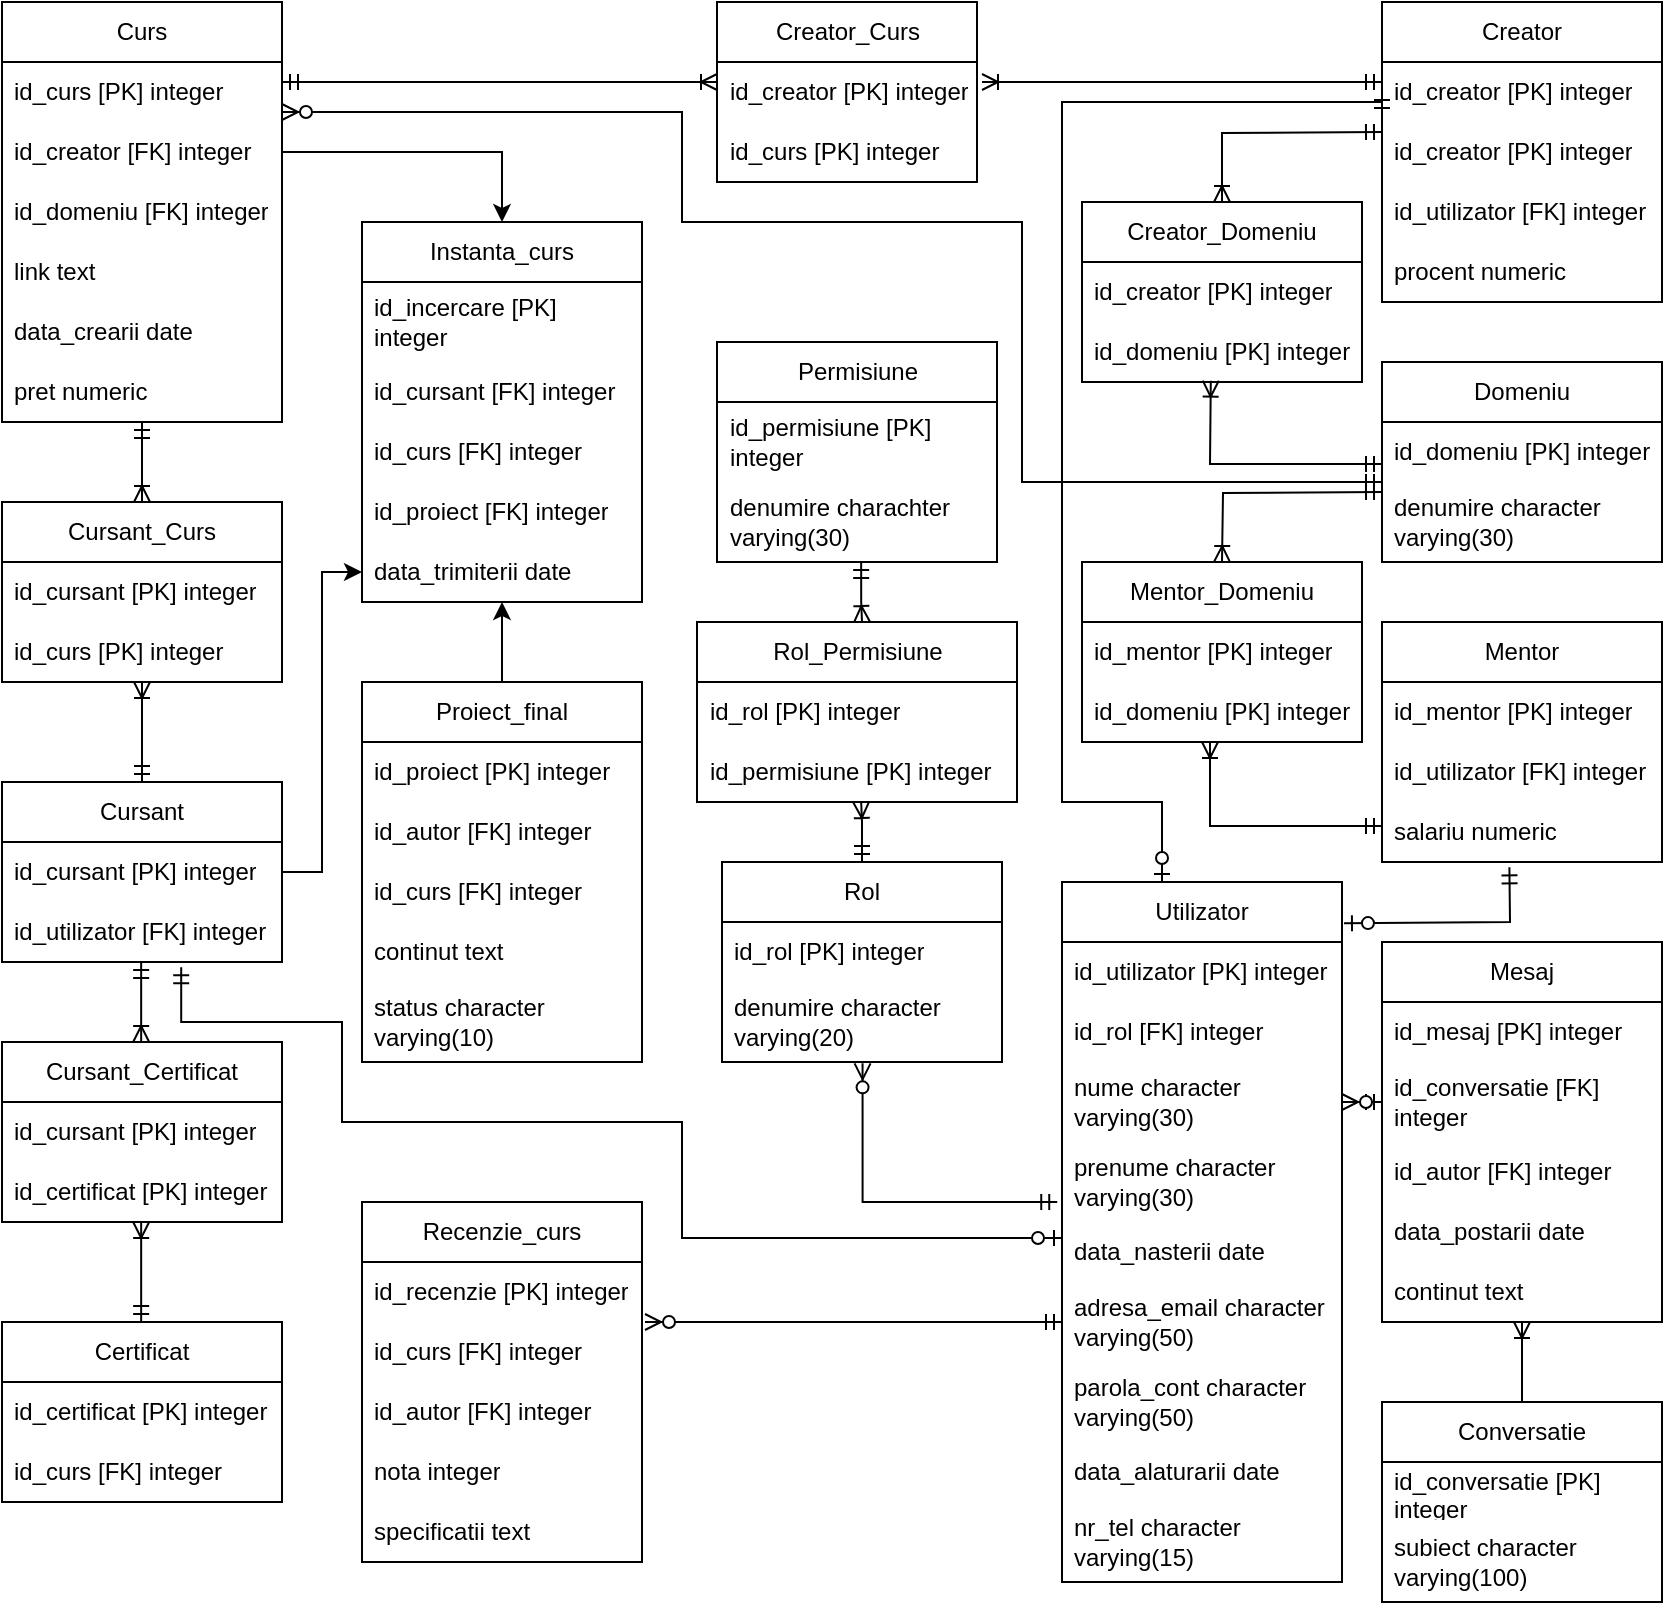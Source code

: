 <mxfile version="22.1.18" type="device">
  <diagram id="R2lEEEUBdFMjLlhIrx00" name="Page-1">
    <mxGraphModel dx="556" dy="127" grid="1" gridSize="10" guides="1" tooltips="1" connect="1" arrows="1" fold="1" page="1" pageScale="1" pageWidth="850" pageHeight="1100" math="0" shadow="0" extFonts="Permanent Marker^https://fonts.googleapis.com/css?family=Permanent+Marker">
      <root>
        <mxCell id="0" />
        <mxCell id="1" parent="0" />
        <mxCell id="0nZshquYQaGwZ9W7UweD-18" value="Curs" style="swimlane;fontStyle=0;childLayout=stackLayout;horizontal=1;startSize=30;horizontalStack=0;resizeParent=1;resizeParentMax=0;resizeLast=0;collapsible=1;marginBottom=0;whiteSpace=wrap;html=1;" vertex="1" parent="1">
          <mxGeometry x="10" y="150" width="140" height="210" as="geometry" />
        </mxCell>
        <mxCell id="0nZshquYQaGwZ9W7UweD-19" value="id_curs [PK] integer" style="text;strokeColor=none;fillColor=none;align=left;verticalAlign=middle;spacingLeft=4;spacingRight=4;overflow=hidden;points=[[0,0.5],[1,0.5]];portConstraint=eastwest;rotatable=0;whiteSpace=wrap;html=1;" vertex="1" parent="0nZshquYQaGwZ9W7UweD-18">
          <mxGeometry y="30" width="140" height="30" as="geometry" />
        </mxCell>
        <mxCell id="0nZshquYQaGwZ9W7UweD-20" value="id_creator [FK] integer" style="text;strokeColor=none;fillColor=none;align=left;verticalAlign=middle;spacingLeft=4;spacingRight=4;overflow=hidden;points=[[0,0.5],[1,0.5]];portConstraint=eastwest;rotatable=0;whiteSpace=wrap;html=1;" vertex="1" parent="0nZshquYQaGwZ9W7UweD-18">
          <mxGeometry y="60" width="140" height="30" as="geometry" />
        </mxCell>
        <mxCell id="0nZshquYQaGwZ9W7UweD-21" value="id_domeniu [FK] integer" style="text;strokeColor=none;fillColor=none;align=left;verticalAlign=middle;spacingLeft=4;spacingRight=4;overflow=hidden;points=[[0,0.5],[1,0.5]];portConstraint=eastwest;rotatable=0;whiteSpace=wrap;html=1;" vertex="1" parent="0nZshquYQaGwZ9W7UweD-18">
          <mxGeometry y="90" width="140" height="30" as="geometry" />
        </mxCell>
        <mxCell id="0nZshquYQaGwZ9W7UweD-25" value="link text" style="text;strokeColor=none;fillColor=none;align=left;verticalAlign=middle;spacingLeft=4;spacingRight=4;overflow=hidden;points=[[0,0.5],[1,0.5]];portConstraint=eastwest;rotatable=0;whiteSpace=wrap;html=1;" vertex="1" parent="0nZshquYQaGwZ9W7UweD-18">
          <mxGeometry y="120" width="140" height="30" as="geometry" />
        </mxCell>
        <mxCell id="0nZshquYQaGwZ9W7UweD-26" value="data_crearii date" style="text;strokeColor=none;fillColor=none;align=left;verticalAlign=middle;spacingLeft=4;spacingRight=4;overflow=hidden;points=[[0,0.5],[1,0.5]];portConstraint=eastwest;rotatable=0;whiteSpace=wrap;html=1;" vertex="1" parent="0nZshquYQaGwZ9W7UweD-18">
          <mxGeometry y="150" width="140" height="30" as="geometry" />
        </mxCell>
        <mxCell id="0nZshquYQaGwZ9W7UweD-27" value="pret numeric" style="text;strokeColor=none;fillColor=none;align=left;verticalAlign=middle;spacingLeft=4;spacingRight=4;overflow=hidden;points=[[0,0.5],[1,0.5]];portConstraint=eastwest;rotatable=0;whiteSpace=wrap;html=1;" vertex="1" parent="0nZshquYQaGwZ9W7UweD-18">
          <mxGeometry y="180" width="140" height="30" as="geometry" />
        </mxCell>
        <mxCell id="0nZshquYQaGwZ9W7UweD-28" value="Certificat" style="swimlane;fontStyle=0;childLayout=stackLayout;horizontal=1;startSize=30;horizontalStack=0;resizeParent=1;resizeParentMax=0;resizeLast=0;collapsible=1;marginBottom=0;whiteSpace=wrap;html=1;" vertex="1" parent="1">
          <mxGeometry x="10" y="810" width="140" height="90" as="geometry" />
        </mxCell>
        <mxCell id="0nZshquYQaGwZ9W7UweD-29" value="id_certificat [PK] integer" style="text;strokeColor=none;fillColor=none;align=left;verticalAlign=middle;spacingLeft=4;spacingRight=4;overflow=hidden;points=[[0,0.5],[1,0.5]];portConstraint=eastwest;rotatable=0;whiteSpace=wrap;html=1;" vertex="1" parent="0nZshquYQaGwZ9W7UweD-28">
          <mxGeometry y="30" width="140" height="30" as="geometry" />
        </mxCell>
        <mxCell id="0nZshquYQaGwZ9W7UweD-30" value="id_curs [FK] integer" style="text;strokeColor=none;fillColor=none;align=left;verticalAlign=middle;spacingLeft=4;spacingRight=4;overflow=hidden;points=[[0,0.5],[1,0.5]];portConstraint=eastwest;rotatable=0;whiteSpace=wrap;html=1;" vertex="1" parent="0nZshquYQaGwZ9W7UweD-28">
          <mxGeometry y="60" width="140" height="30" as="geometry" />
        </mxCell>
        <mxCell id="0nZshquYQaGwZ9W7UweD-32" value="Conversatie" style="swimlane;fontStyle=0;childLayout=stackLayout;horizontal=1;startSize=30;horizontalStack=0;resizeParent=1;resizeParentMax=0;resizeLast=0;collapsible=1;marginBottom=0;whiteSpace=wrap;html=1;" vertex="1" parent="1">
          <mxGeometry x="700" y="850" width="140" height="100" as="geometry" />
        </mxCell>
        <mxCell id="0nZshquYQaGwZ9W7UweD-217" value="" style="fontSize=12;html=1;endArrow=ERoneToMany;rounded=0;" edge="1" parent="0nZshquYQaGwZ9W7UweD-32">
          <mxGeometry width="100" height="100" relative="1" as="geometry">
            <mxPoint x="70" as="sourcePoint" />
            <mxPoint x="70" y="-40" as="targetPoint" />
          </mxGeometry>
        </mxCell>
        <mxCell id="0nZshquYQaGwZ9W7UweD-33" value="id_conversatie [PK] integer" style="text;strokeColor=none;fillColor=none;align=left;verticalAlign=middle;spacingLeft=4;spacingRight=4;overflow=hidden;points=[[0,0.5],[1,0.5]];portConstraint=eastwest;rotatable=0;whiteSpace=wrap;html=1;" vertex="1" parent="0nZshquYQaGwZ9W7UweD-32">
          <mxGeometry y="30" width="140" height="30" as="geometry" />
        </mxCell>
        <mxCell id="0nZshquYQaGwZ9W7UweD-34" value="subiect character varying(100)" style="text;strokeColor=none;fillColor=none;align=left;verticalAlign=middle;spacingLeft=4;spacingRight=4;overflow=hidden;points=[[0,0.5],[1,0.5]];portConstraint=eastwest;rotatable=0;whiteSpace=wrap;html=1;" vertex="1" parent="0nZshquYQaGwZ9W7UweD-32">
          <mxGeometry y="60" width="140" height="40" as="geometry" />
        </mxCell>
        <mxCell id="0nZshquYQaGwZ9W7UweD-36" value="Creator" style="swimlane;fontStyle=0;childLayout=stackLayout;horizontal=1;startSize=30;horizontalStack=0;resizeParent=1;resizeParentMax=0;resizeLast=0;collapsible=1;marginBottom=0;whiteSpace=wrap;html=1;" vertex="1" parent="1">
          <mxGeometry x="700" y="150" width="140" height="150" as="geometry" />
        </mxCell>
        <mxCell id="0nZshquYQaGwZ9W7UweD-108" value="id_creator [PK] integer" style="text;strokeColor=none;fillColor=none;align=left;verticalAlign=middle;spacingLeft=4;spacingRight=4;overflow=hidden;points=[[0,0.5],[1,0.5]];portConstraint=eastwest;rotatable=0;whiteSpace=wrap;html=1;" vertex="1" parent="0nZshquYQaGwZ9W7UweD-36">
          <mxGeometry y="30" width="140" height="30" as="geometry" />
        </mxCell>
        <mxCell id="0nZshquYQaGwZ9W7UweD-37" value="id_creator [PK] integer" style="text;strokeColor=none;fillColor=none;align=left;verticalAlign=middle;spacingLeft=4;spacingRight=4;overflow=hidden;points=[[0,0.5],[1,0.5]];portConstraint=eastwest;rotatable=0;whiteSpace=wrap;html=1;" vertex="1" parent="0nZshquYQaGwZ9W7UweD-36">
          <mxGeometry y="60" width="140" height="30" as="geometry" />
        </mxCell>
        <mxCell id="0nZshquYQaGwZ9W7UweD-38" value="id_utilizator [FK] integer" style="text;strokeColor=none;fillColor=none;align=left;verticalAlign=middle;spacingLeft=4;spacingRight=4;overflow=hidden;points=[[0,0.5],[1,0.5]];portConstraint=eastwest;rotatable=0;whiteSpace=wrap;html=1;" vertex="1" parent="0nZshquYQaGwZ9W7UweD-36">
          <mxGeometry y="90" width="140" height="30" as="geometry" />
        </mxCell>
        <mxCell id="0nZshquYQaGwZ9W7UweD-39" value="procent numeric" style="text;strokeColor=none;fillColor=none;align=left;verticalAlign=middle;spacingLeft=4;spacingRight=4;overflow=hidden;points=[[0,0.5],[1,0.5]];portConstraint=eastwest;rotatable=0;whiteSpace=wrap;html=1;" vertex="1" parent="0nZshquYQaGwZ9W7UweD-36">
          <mxGeometry y="120" width="140" height="30" as="geometry" />
        </mxCell>
        <mxCell id="0nZshquYQaGwZ9W7UweD-40" value="Cursant" style="swimlane;fontStyle=0;childLayout=stackLayout;horizontal=1;startSize=30;horizontalStack=0;resizeParent=1;resizeParentMax=0;resizeLast=0;collapsible=1;marginBottom=0;whiteSpace=wrap;html=1;" vertex="1" parent="1">
          <mxGeometry x="10" y="540" width="140" height="90" as="geometry" />
        </mxCell>
        <mxCell id="0nZshquYQaGwZ9W7UweD-41" value="id_cursant [PK] integer" style="text;strokeColor=none;fillColor=none;align=left;verticalAlign=middle;spacingLeft=4;spacingRight=4;overflow=hidden;points=[[0,0.5],[1,0.5]];portConstraint=eastwest;rotatable=0;whiteSpace=wrap;html=1;" vertex="1" parent="0nZshquYQaGwZ9W7UweD-40">
          <mxGeometry y="30" width="140" height="30" as="geometry" />
        </mxCell>
        <mxCell id="0nZshquYQaGwZ9W7UweD-42" value="id_utilizator [FK] integer" style="text;strokeColor=none;fillColor=none;align=left;verticalAlign=middle;spacingLeft=4;spacingRight=4;overflow=hidden;points=[[0,0.5],[1,0.5]];portConstraint=eastwest;rotatable=0;whiteSpace=wrap;html=1;" vertex="1" parent="0nZshquYQaGwZ9W7UweD-40">
          <mxGeometry y="60" width="140" height="30" as="geometry" />
        </mxCell>
        <mxCell id="0nZshquYQaGwZ9W7UweD-44" value="Domeniu" style="swimlane;fontStyle=0;childLayout=stackLayout;horizontal=1;startSize=30;horizontalStack=0;resizeParent=1;resizeParentMax=0;resizeLast=0;collapsible=1;marginBottom=0;whiteSpace=wrap;html=1;" vertex="1" parent="1">
          <mxGeometry x="700" y="330" width="140" height="100" as="geometry" />
        </mxCell>
        <mxCell id="0nZshquYQaGwZ9W7UweD-45" value="id_domeniu [PK] integer" style="text;strokeColor=none;fillColor=none;align=left;verticalAlign=middle;spacingLeft=4;spacingRight=4;overflow=hidden;points=[[0,0.5],[1,0.5]];portConstraint=eastwest;rotatable=0;whiteSpace=wrap;html=1;" vertex="1" parent="0nZshquYQaGwZ9W7UweD-44">
          <mxGeometry y="30" width="140" height="30" as="geometry" />
        </mxCell>
        <mxCell id="0nZshquYQaGwZ9W7UweD-46" value="denumire character varying(30)" style="text;strokeColor=none;fillColor=none;align=left;verticalAlign=middle;spacingLeft=4;spacingRight=4;overflow=hidden;points=[[0,0.5],[1,0.5]];portConstraint=eastwest;rotatable=0;whiteSpace=wrap;html=1;" vertex="1" parent="0nZshquYQaGwZ9W7UweD-44">
          <mxGeometry y="60" width="140" height="40" as="geometry" />
        </mxCell>
        <mxCell id="0nZshquYQaGwZ9W7UweD-48" value="Instanta_curs" style="swimlane;fontStyle=0;childLayout=stackLayout;horizontal=1;startSize=30;horizontalStack=0;resizeParent=1;resizeParentMax=0;resizeLast=0;collapsible=1;marginBottom=0;whiteSpace=wrap;html=1;" vertex="1" parent="1">
          <mxGeometry x="190" y="260" width="140" height="190" as="geometry" />
        </mxCell>
        <mxCell id="0nZshquYQaGwZ9W7UweD-49" value="id_incercare [PK] integer" style="text;strokeColor=none;fillColor=none;align=left;verticalAlign=middle;spacingLeft=4;spacingRight=4;overflow=hidden;points=[[0,0.5],[1,0.5]];portConstraint=eastwest;rotatable=0;whiteSpace=wrap;html=1;" vertex="1" parent="0nZshquYQaGwZ9W7UweD-48">
          <mxGeometry y="30" width="140" height="40" as="geometry" />
        </mxCell>
        <mxCell id="0nZshquYQaGwZ9W7UweD-50" value="id_cursant [FK] integer" style="text;strokeColor=none;fillColor=none;align=left;verticalAlign=middle;spacingLeft=4;spacingRight=4;overflow=hidden;points=[[0,0.5],[1,0.5]];portConstraint=eastwest;rotatable=0;whiteSpace=wrap;html=1;" vertex="1" parent="0nZshquYQaGwZ9W7UweD-48">
          <mxGeometry y="70" width="140" height="30" as="geometry" />
        </mxCell>
        <mxCell id="0nZshquYQaGwZ9W7UweD-51" value="id_curs [FK] integer" style="text;strokeColor=none;fillColor=none;align=left;verticalAlign=middle;spacingLeft=4;spacingRight=4;overflow=hidden;points=[[0,0.5],[1,0.5]];portConstraint=eastwest;rotatable=0;whiteSpace=wrap;html=1;" vertex="1" parent="0nZshquYQaGwZ9W7UweD-48">
          <mxGeometry y="100" width="140" height="30" as="geometry" />
        </mxCell>
        <mxCell id="0nZshquYQaGwZ9W7UweD-52" value="id_proiect [FK] integer" style="text;strokeColor=none;fillColor=none;align=left;verticalAlign=middle;spacingLeft=4;spacingRight=4;overflow=hidden;points=[[0,0.5],[1,0.5]];portConstraint=eastwest;rotatable=0;whiteSpace=wrap;html=1;" vertex="1" parent="0nZshquYQaGwZ9W7UweD-48">
          <mxGeometry y="130" width="140" height="30" as="geometry" />
        </mxCell>
        <mxCell id="0nZshquYQaGwZ9W7UweD-54" value="data_trimiterii date" style="text;strokeColor=none;fillColor=none;align=left;verticalAlign=middle;spacingLeft=4;spacingRight=4;overflow=hidden;points=[[0,0.5],[1,0.5]];portConstraint=eastwest;rotatable=0;whiteSpace=wrap;html=1;" vertex="1" parent="0nZshquYQaGwZ9W7UweD-48">
          <mxGeometry y="160" width="140" height="30" as="geometry" />
        </mxCell>
        <mxCell id="0nZshquYQaGwZ9W7UweD-55" value="Mentor" style="swimlane;fontStyle=0;childLayout=stackLayout;horizontal=1;startSize=30;horizontalStack=0;resizeParent=1;resizeParentMax=0;resizeLast=0;collapsible=1;marginBottom=0;whiteSpace=wrap;html=1;" vertex="1" parent="1">
          <mxGeometry x="700" y="460" width="140" height="120" as="geometry" />
        </mxCell>
        <mxCell id="0nZshquYQaGwZ9W7UweD-56" value="id_mentor [PK] integer" style="text;strokeColor=none;fillColor=none;align=left;verticalAlign=middle;spacingLeft=4;spacingRight=4;overflow=hidden;points=[[0,0.5],[1,0.5]];portConstraint=eastwest;rotatable=0;whiteSpace=wrap;html=1;" vertex="1" parent="0nZshquYQaGwZ9W7UweD-55">
          <mxGeometry y="30" width="140" height="30" as="geometry" />
        </mxCell>
        <mxCell id="0nZshquYQaGwZ9W7UweD-57" value="id_utilizator [FK] integer" style="text;strokeColor=none;fillColor=none;align=left;verticalAlign=middle;spacingLeft=4;spacingRight=4;overflow=hidden;points=[[0,0.5],[1,0.5]];portConstraint=eastwest;rotatable=0;whiteSpace=wrap;html=1;" vertex="1" parent="0nZshquYQaGwZ9W7UweD-55">
          <mxGeometry y="60" width="140" height="30" as="geometry" />
        </mxCell>
        <mxCell id="0nZshquYQaGwZ9W7UweD-58" value="salariu numeric" style="text;strokeColor=none;fillColor=none;align=left;verticalAlign=middle;spacingLeft=4;spacingRight=4;overflow=hidden;points=[[0,0.5],[1,0.5]];portConstraint=eastwest;rotatable=0;whiteSpace=wrap;html=1;" vertex="1" parent="0nZshquYQaGwZ9W7UweD-55">
          <mxGeometry y="90" width="140" height="30" as="geometry" />
        </mxCell>
        <mxCell id="0nZshquYQaGwZ9W7UweD-59" value="Mesaj" style="swimlane;fontStyle=0;childLayout=stackLayout;horizontal=1;startSize=30;horizontalStack=0;resizeParent=1;resizeParentMax=0;resizeLast=0;collapsible=1;marginBottom=0;whiteSpace=wrap;html=1;" vertex="1" parent="1">
          <mxGeometry x="700" y="620" width="140" height="190" as="geometry" />
        </mxCell>
        <mxCell id="0nZshquYQaGwZ9W7UweD-60" value="id_mesaj [PK] integer" style="text;strokeColor=none;fillColor=none;align=left;verticalAlign=middle;spacingLeft=4;spacingRight=4;overflow=hidden;points=[[0,0.5],[1,0.5]];portConstraint=eastwest;rotatable=0;whiteSpace=wrap;html=1;" vertex="1" parent="0nZshquYQaGwZ9W7UweD-59">
          <mxGeometry y="30" width="140" height="30" as="geometry" />
        </mxCell>
        <mxCell id="0nZshquYQaGwZ9W7UweD-61" value="id_conversatie [FK] integer" style="text;strokeColor=none;fillColor=none;align=left;verticalAlign=middle;spacingLeft=4;spacingRight=4;overflow=hidden;points=[[0,0.5],[1,0.5]];portConstraint=eastwest;rotatable=0;whiteSpace=wrap;html=1;" vertex="1" parent="0nZshquYQaGwZ9W7UweD-59">
          <mxGeometry y="60" width="140" height="40" as="geometry" />
        </mxCell>
        <mxCell id="0nZshquYQaGwZ9W7UweD-62" value="id_autor [FK] integer" style="text;strokeColor=none;fillColor=none;align=left;verticalAlign=middle;spacingLeft=4;spacingRight=4;overflow=hidden;points=[[0,0.5],[1,0.5]];portConstraint=eastwest;rotatable=0;whiteSpace=wrap;html=1;" vertex="1" parent="0nZshquYQaGwZ9W7UweD-59">
          <mxGeometry y="100" width="140" height="30" as="geometry" />
        </mxCell>
        <mxCell id="0nZshquYQaGwZ9W7UweD-64" value="data_postarii date" style="text;strokeColor=none;fillColor=none;align=left;verticalAlign=middle;spacingLeft=4;spacingRight=4;overflow=hidden;points=[[0,0.5],[1,0.5]];portConstraint=eastwest;rotatable=0;whiteSpace=wrap;html=1;" vertex="1" parent="0nZshquYQaGwZ9W7UweD-59">
          <mxGeometry y="130" width="140" height="30" as="geometry" />
        </mxCell>
        <mxCell id="0nZshquYQaGwZ9W7UweD-63" value="continut text" style="text;strokeColor=none;fillColor=none;align=left;verticalAlign=middle;spacingLeft=4;spacingRight=4;overflow=hidden;points=[[0,0.5],[1,0.5]];portConstraint=eastwest;rotatable=0;whiteSpace=wrap;html=1;" vertex="1" parent="0nZshquYQaGwZ9W7UweD-59">
          <mxGeometry y="160" width="140" height="30" as="geometry" />
        </mxCell>
        <mxCell id="0nZshquYQaGwZ9W7UweD-65" value="Permisiune" style="swimlane;fontStyle=0;childLayout=stackLayout;horizontal=1;startSize=30;horizontalStack=0;resizeParent=1;resizeParentMax=0;resizeLast=0;collapsible=1;marginBottom=0;whiteSpace=wrap;html=1;" vertex="1" parent="1">
          <mxGeometry x="367.5" y="320" width="140" height="110" as="geometry" />
        </mxCell>
        <mxCell id="0nZshquYQaGwZ9W7UweD-66" value="id_permisiune [PK] integer" style="text;strokeColor=none;fillColor=none;align=left;verticalAlign=middle;spacingLeft=4;spacingRight=4;overflow=hidden;points=[[0,0.5],[1,0.5]];portConstraint=eastwest;rotatable=0;whiteSpace=wrap;html=1;" vertex="1" parent="0nZshquYQaGwZ9W7UweD-65">
          <mxGeometry y="30" width="140" height="40" as="geometry" />
        </mxCell>
        <mxCell id="0nZshquYQaGwZ9W7UweD-67" value="denumire charachter varying(30)" style="text;strokeColor=none;fillColor=none;align=left;verticalAlign=middle;spacingLeft=4;spacingRight=4;overflow=hidden;points=[[0,0.5],[1,0.5]];portConstraint=eastwest;rotatable=0;whiteSpace=wrap;html=1;" vertex="1" parent="0nZshquYQaGwZ9W7UweD-65">
          <mxGeometry y="70" width="140" height="40" as="geometry" />
        </mxCell>
        <mxCell id="0nZshquYQaGwZ9W7UweD-69" value="Proiect_final" style="swimlane;fontStyle=0;childLayout=stackLayout;horizontal=1;startSize=30;horizontalStack=0;resizeParent=1;resizeParentMax=0;resizeLast=0;collapsible=1;marginBottom=0;whiteSpace=wrap;html=1;" vertex="1" parent="1">
          <mxGeometry x="190" y="490" width="140" height="190" as="geometry" />
        </mxCell>
        <mxCell id="0nZshquYQaGwZ9W7UweD-70" value="id_proiect [PK] integer" style="text;strokeColor=none;fillColor=none;align=left;verticalAlign=middle;spacingLeft=4;spacingRight=4;overflow=hidden;points=[[0,0.5],[1,0.5]];portConstraint=eastwest;rotatable=0;whiteSpace=wrap;html=1;" vertex="1" parent="0nZshquYQaGwZ9W7UweD-69">
          <mxGeometry y="30" width="140" height="30" as="geometry" />
        </mxCell>
        <mxCell id="0nZshquYQaGwZ9W7UweD-73" value="id_autor [FK] integer" style="text;strokeColor=none;fillColor=none;align=left;verticalAlign=middle;spacingLeft=4;spacingRight=4;overflow=hidden;points=[[0,0.5],[1,0.5]];portConstraint=eastwest;rotatable=0;whiteSpace=wrap;html=1;" vertex="1" parent="0nZshquYQaGwZ9W7UweD-69">
          <mxGeometry y="60" width="140" height="30" as="geometry" />
        </mxCell>
        <mxCell id="0nZshquYQaGwZ9W7UweD-74" value="id_curs [FK] integer" style="text;strokeColor=none;fillColor=none;align=left;verticalAlign=middle;spacingLeft=4;spacingRight=4;overflow=hidden;points=[[0,0.5],[1,0.5]];portConstraint=eastwest;rotatable=0;whiteSpace=wrap;html=1;" vertex="1" parent="0nZshquYQaGwZ9W7UweD-69">
          <mxGeometry y="90" width="140" height="30" as="geometry" />
        </mxCell>
        <mxCell id="0nZshquYQaGwZ9W7UweD-71" value="continut text" style="text;strokeColor=none;fillColor=none;align=left;verticalAlign=middle;spacingLeft=4;spacingRight=4;overflow=hidden;points=[[0,0.5],[1,0.5]];portConstraint=eastwest;rotatable=0;whiteSpace=wrap;html=1;" vertex="1" parent="0nZshquYQaGwZ9W7UweD-69">
          <mxGeometry y="120" width="140" height="30" as="geometry" />
        </mxCell>
        <mxCell id="0nZshquYQaGwZ9W7UweD-72" value="status character varying(10)" style="text;strokeColor=none;fillColor=none;align=left;verticalAlign=middle;spacingLeft=4;spacingRight=4;overflow=hidden;points=[[0,0.5],[1,0.5]];portConstraint=eastwest;rotatable=0;whiteSpace=wrap;html=1;" vertex="1" parent="0nZshquYQaGwZ9W7UweD-69">
          <mxGeometry y="150" width="140" height="40" as="geometry" />
        </mxCell>
        <mxCell id="0nZshquYQaGwZ9W7UweD-75" value="Recenzie_curs" style="swimlane;fontStyle=0;childLayout=stackLayout;horizontal=1;startSize=30;horizontalStack=0;resizeParent=1;resizeParentMax=0;resizeLast=0;collapsible=1;marginBottom=0;whiteSpace=wrap;html=1;" vertex="1" parent="1">
          <mxGeometry x="190" y="750" width="140" height="180" as="geometry" />
        </mxCell>
        <mxCell id="0nZshquYQaGwZ9W7UweD-76" value="id_recenzie [PK] integer" style="text;strokeColor=none;fillColor=none;align=left;verticalAlign=middle;spacingLeft=4;spacingRight=4;overflow=hidden;points=[[0,0.5],[1,0.5]];portConstraint=eastwest;rotatable=0;whiteSpace=wrap;html=1;" vertex="1" parent="0nZshquYQaGwZ9W7UweD-75">
          <mxGeometry y="30" width="140" height="30" as="geometry" />
        </mxCell>
        <mxCell id="0nZshquYQaGwZ9W7UweD-77" value="id_curs [FK] integer" style="text;strokeColor=none;fillColor=none;align=left;verticalAlign=middle;spacingLeft=4;spacingRight=4;overflow=hidden;points=[[0,0.5],[1,0.5]];portConstraint=eastwest;rotatable=0;whiteSpace=wrap;html=1;" vertex="1" parent="0nZshquYQaGwZ9W7UweD-75">
          <mxGeometry y="60" width="140" height="30" as="geometry" />
        </mxCell>
        <mxCell id="0nZshquYQaGwZ9W7UweD-78" value="id_autor [FK] integer" style="text;strokeColor=none;fillColor=none;align=left;verticalAlign=middle;spacingLeft=4;spacingRight=4;overflow=hidden;points=[[0,0.5],[1,0.5]];portConstraint=eastwest;rotatable=0;whiteSpace=wrap;html=1;" vertex="1" parent="0nZshquYQaGwZ9W7UweD-75">
          <mxGeometry y="90" width="140" height="30" as="geometry" />
        </mxCell>
        <mxCell id="0nZshquYQaGwZ9W7UweD-79" value="nota integer" style="text;strokeColor=none;fillColor=none;align=left;verticalAlign=middle;spacingLeft=4;spacingRight=4;overflow=hidden;points=[[0,0.5],[1,0.5]];portConstraint=eastwest;rotatable=0;whiteSpace=wrap;html=1;" vertex="1" parent="0nZshquYQaGwZ9W7UweD-75">
          <mxGeometry y="120" width="140" height="30" as="geometry" />
        </mxCell>
        <mxCell id="0nZshquYQaGwZ9W7UweD-80" value="specificatii text" style="text;strokeColor=none;fillColor=none;align=left;verticalAlign=middle;spacingLeft=4;spacingRight=4;overflow=hidden;points=[[0,0.5],[1,0.5]];portConstraint=eastwest;rotatable=0;whiteSpace=wrap;html=1;" vertex="1" parent="0nZshquYQaGwZ9W7UweD-75">
          <mxGeometry y="150" width="140" height="30" as="geometry" />
        </mxCell>
        <mxCell id="0nZshquYQaGwZ9W7UweD-81" value="Rol" style="swimlane;fontStyle=0;childLayout=stackLayout;horizontal=1;startSize=30;horizontalStack=0;resizeParent=1;resizeParentMax=0;resizeLast=0;collapsible=1;marginBottom=0;whiteSpace=wrap;html=1;" vertex="1" parent="1">
          <mxGeometry x="370" y="580" width="140" height="100" as="geometry" />
        </mxCell>
        <mxCell id="0nZshquYQaGwZ9W7UweD-82" value="id_rol [PK] integer" style="text;strokeColor=none;fillColor=none;align=left;verticalAlign=middle;spacingLeft=4;spacingRight=4;overflow=hidden;points=[[0,0.5],[1,0.5]];portConstraint=eastwest;rotatable=0;whiteSpace=wrap;html=1;" vertex="1" parent="0nZshquYQaGwZ9W7UweD-81">
          <mxGeometry y="30" width="140" height="30" as="geometry" />
        </mxCell>
        <mxCell id="0nZshquYQaGwZ9W7UweD-83" value="denumire character varying(20)&lt;br&gt;" style="text;strokeColor=none;fillColor=none;align=left;verticalAlign=middle;spacingLeft=4;spacingRight=4;overflow=hidden;points=[[0,0.5],[1,0.5]];portConstraint=eastwest;rotatable=0;whiteSpace=wrap;html=1;" vertex="1" parent="0nZshquYQaGwZ9W7UweD-81">
          <mxGeometry y="60" width="140" height="40" as="geometry" />
        </mxCell>
        <mxCell id="0nZshquYQaGwZ9W7UweD-85" value="Utilizator" style="swimlane;fontStyle=0;childLayout=stackLayout;horizontal=1;startSize=30;horizontalStack=0;resizeParent=1;resizeParentMax=0;resizeLast=0;collapsible=1;marginBottom=0;whiteSpace=wrap;html=1;" vertex="1" parent="1">
          <mxGeometry x="540" y="590" width="140" height="350" as="geometry" />
        </mxCell>
        <mxCell id="0nZshquYQaGwZ9W7UweD-86" value="id_utilizator [PK] integer" style="text;strokeColor=none;fillColor=none;align=left;verticalAlign=middle;spacingLeft=4;spacingRight=4;overflow=hidden;points=[[0,0.5],[1,0.5]];portConstraint=eastwest;rotatable=0;whiteSpace=wrap;html=1;" vertex="1" parent="0nZshquYQaGwZ9W7UweD-85">
          <mxGeometry y="30" width="140" height="30" as="geometry" />
        </mxCell>
        <mxCell id="0nZshquYQaGwZ9W7UweD-87" value="id_rol [FK] integer" style="text;strokeColor=none;fillColor=none;align=left;verticalAlign=middle;spacingLeft=4;spacingRight=4;overflow=hidden;points=[[0,0.5],[1,0.5]];portConstraint=eastwest;rotatable=0;whiteSpace=wrap;html=1;" vertex="1" parent="0nZshquYQaGwZ9W7UweD-85">
          <mxGeometry y="60" width="140" height="30" as="geometry" />
        </mxCell>
        <mxCell id="0nZshquYQaGwZ9W7UweD-88" value="nume character varying(30)" style="text;strokeColor=none;fillColor=none;align=left;verticalAlign=middle;spacingLeft=4;spacingRight=4;overflow=hidden;points=[[0,0.5],[1,0.5]];portConstraint=eastwest;rotatable=0;whiteSpace=wrap;html=1;" vertex="1" parent="0nZshquYQaGwZ9W7UweD-85">
          <mxGeometry y="90" width="140" height="40" as="geometry" />
        </mxCell>
        <mxCell id="0nZshquYQaGwZ9W7UweD-90" value="prenume character varying(30)" style="text;strokeColor=none;fillColor=none;align=left;verticalAlign=middle;spacingLeft=4;spacingRight=4;overflow=hidden;points=[[0,0.5],[1,0.5]];portConstraint=eastwest;rotatable=0;whiteSpace=wrap;html=1;" vertex="1" parent="0nZshquYQaGwZ9W7UweD-85">
          <mxGeometry y="130" width="140" height="40" as="geometry" />
        </mxCell>
        <mxCell id="0nZshquYQaGwZ9W7UweD-93" value="data_nasterii date" style="text;strokeColor=none;fillColor=none;align=left;verticalAlign=middle;spacingLeft=4;spacingRight=4;overflow=hidden;points=[[0,0.5],[1,0.5]];portConstraint=eastwest;rotatable=0;whiteSpace=wrap;html=1;" vertex="1" parent="0nZshquYQaGwZ9W7UweD-85">
          <mxGeometry y="170" width="140" height="30" as="geometry" />
        </mxCell>
        <mxCell id="0nZshquYQaGwZ9W7UweD-92" value="adresa_email character varying(50)" style="text;strokeColor=none;fillColor=none;align=left;verticalAlign=middle;spacingLeft=4;spacingRight=4;overflow=hidden;points=[[0,0.5],[1,0.5]];portConstraint=eastwest;rotatable=0;whiteSpace=wrap;html=1;" vertex="1" parent="0nZshquYQaGwZ9W7UweD-85">
          <mxGeometry y="200" width="140" height="40" as="geometry" />
        </mxCell>
        <mxCell id="0nZshquYQaGwZ9W7UweD-91" value="parola_cont character varying(50)" style="text;strokeColor=none;fillColor=none;align=left;verticalAlign=middle;spacingLeft=4;spacingRight=4;overflow=hidden;points=[[0,0.5],[1,0.5]];portConstraint=eastwest;rotatable=0;whiteSpace=wrap;html=1;" vertex="1" parent="0nZshquYQaGwZ9W7UweD-85">
          <mxGeometry y="240" width="140" height="40" as="geometry" />
        </mxCell>
        <mxCell id="0nZshquYQaGwZ9W7UweD-94" value="data_alaturarii date" style="text;strokeColor=none;fillColor=none;align=left;verticalAlign=middle;spacingLeft=4;spacingRight=4;overflow=hidden;points=[[0,0.5],[1,0.5]];portConstraint=eastwest;rotatable=0;whiteSpace=wrap;html=1;" vertex="1" parent="0nZshquYQaGwZ9W7UweD-85">
          <mxGeometry y="280" width="140" height="30" as="geometry" />
        </mxCell>
        <mxCell id="0nZshquYQaGwZ9W7UweD-95" value="nr_tel character varying(15)" style="text;strokeColor=none;fillColor=none;align=left;verticalAlign=middle;spacingLeft=4;spacingRight=4;overflow=hidden;points=[[0,0.5],[1,0.5]];portConstraint=eastwest;rotatable=0;whiteSpace=wrap;html=1;" vertex="1" parent="0nZshquYQaGwZ9W7UweD-85">
          <mxGeometry y="310" width="140" height="40" as="geometry" />
        </mxCell>
        <mxCell id="0nZshquYQaGwZ9W7UweD-163" value="Creator_Domeniu" style="swimlane;fontStyle=0;childLayout=stackLayout;horizontal=1;startSize=30;horizontalStack=0;resizeParent=1;resizeParentMax=0;resizeLast=0;collapsible=1;marginBottom=0;whiteSpace=wrap;html=1;" vertex="1" parent="1">
          <mxGeometry x="550" y="250" width="140" height="90" as="geometry" />
        </mxCell>
        <mxCell id="0nZshquYQaGwZ9W7UweD-164" value="id_creator [PK] integer" style="text;strokeColor=none;fillColor=none;align=left;verticalAlign=middle;spacingLeft=4;spacingRight=4;overflow=hidden;points=[[0,0.5],[1,0.5]];portConstraint=eastwest;rotatable=0;whiteSpace=wrap;html=1;" vertex="1" parent="0nZshquYQaGwZ9W7UweD-163">
          <mxGeometry y="30" width="140" height="30" as="geometry" />
        </mxCell>
        <mxCell id="0nZshquYQaGwZ9W7UweD-165" value="id_domeniu [PK] integer" style="text;strokeColor=none;fillColor=none;align=left;verticalAlign=middle;spacingLeft=4;spacingRight=4;overflow=hidden;points=[[0,0.5],[1,0.5]];portConstraint=eastwest;rotatable=0;whiteSpace=wrap;html=1;" vertex="1" parent="0nZshquYQaGwZ9W7UweD-163">
          <mxGeometry y="60" width="140" height="30" as="geometry" />
        </mxCell>
        <mxCell id="0nZshquYQaGwZ9W7UweD-167" value="Cursant_Curs" style="swimlane;fontStyle=0;childLayout=stackLayout;horizontal=1;startSize=30;horizontalStack=0;resizeParent=1;resizeParentMax=0;resizeLast=0;collapsible=1;marginBottom=0;whiteSpace=wrap;html=1;" vertex="1" parent="1">
          <mxGeometry x="10" y="400" width="140" height="90" as="geometry" />
        </mxCell>
        <mxCell id="0nZshquYQaGwZ9W7UweD-168" value="id_cursant [PK] integer" style="text;strokeColor=none;fillColor=none;align=left;verticalAlign=middle;spacingLeft=4;spacingRight=4;overflow=hidden;points=[[0,0.5],[1,0.5]];portConstraint=eastwest;rotatable=0;whiteSpace=wrap;html=1;" vertex="1" parent="0nZshquYQaGwZ9W7UweD-167">
          <mxGeometry y="30" width="140" height="30" as="geometry" />
        </mxCell>
        <mxCell id="0nZshquYQaGwZ9W7UweD-169" value="id_curs [PK] integer" style="text;strokeColor=none;fillColor=none;align=left;verticalAlign=middle;spacingLeft=4;spacingRight=4;overflow=hidden;points=[[0,0.5],[1,0.5]];portConstraint=eastwest;rotatable=0;whiteSpace=wrap;html=1;" vertex="1" parent="0nZshquYQaGwZ9W7UweD-167">
          <mxGeometry y="60" width="140" height="30" as="geometry" />
        </mxCell>
        <mxCell id="0nZshquYQaGwZ9W7UweD-171" value="Mentor_Domeniu" style="swimlane;fontStyle=0;childLayout=stackLayout;horizontal=1;startSize=30;horizontalStack=0;resizeParent=1;resizeParentMax=0;resizeLast=0;collapsible=1;marginBottom=0;whiteSpace=wrap;html=1;" vertex="1" parent="1">
          <mxGeometry x="550" y="430" width="140" height="90" as="geometry" />
        </mxCell>
        <mxCell id="0nZshquYQaGwZ9W7UweD-172" value="id_mentor [PK] integer" style="text;strokeColor=none;fillColor=none;align=left;verticalAlign=middle;spacingLeft=4;spacingRight=4;overflow=hidden;points=[[0,0.5],[1,0.5]];portConstraint=eastwest;rotatable=0;whiteSpace=wrap;html=1;" vertex="1" parent="0nZshquYQaGwZ9W7UweD-171">
          <mxGeometry y="30" width="140" height="30" as="geometry" />
        </mxCell>
        <mxCell id="0nZshquYQaGwZ9W7UweD-173" value="id_domeniu [PK] integer" style="text;strokeColor=none;fillColor=none;align=left;verticalAlign=middle;spacingLeft=4;spacingRight=4;overflow=hidden;points=[[0,0.5],[1,0.5]];portConstraint=eastwest;rotatable=0;whiteSpace=wrap;html=1;" vertex="1" parent="0nZshquYQaGwZ9W7UweD-171">
          <mxGeometry y="60" width="140" height="30" as="geometry" />
        </mxCell>
        <mxCell id="0nZshquYQaGwZ9W7UweD-175" value="Rol_Permisiune" style="swimlane;fontStyle=0;childLayout=stackLayout;horizontal=1;startSize=30;horizontalStack=0;resizeParent=1;resizeParentMax=0;resizeLast=0;collapsible=1;marginBottom=0;whiteSpace=wrap;html=1;" vertex="1" parent="1">
          <mxGeometry x="357.5" y="460" width="160" height="90" as="geometry" />
        </mxCell>
        <mxCell id="0nZshquYQaGwZ9W7UweD-176" value="id_rol [PK] integer" style="text;strokeColor=none;fillColor=none;align=left;verticalAlign=middle;spacingLeft=4;spacingRight=4;overflow=hidden;points=[[0,0.5],[1,0.5]];portConstraint=eastwest;rotatable=0;whiteSpace=wrap;html=1;" vertex="1" parent="0nZshquYQaGwZ9W7UweD-175">
          <mxGeometry y="30" width="160" height="30" as="geometry" />
        </mxCell>
        <mxCell id="0nZshquYQaGwZ9W7UweD-177" value="id_permisiune [PK] integer" style="text;strokeColor=none;fillColor=none;align=left;verticalAlign=middle;spacingLeft=4;spacingRight=4;overflow=hidden;points=[[0,0.5],[1,0.5]];portConstraint=eastwest;rotatable=0;whiteSpace=wrap;html=1;" vertex="1" parent="0nZshquYQaGwZ9W7UweD-175">
          <mxGeometry y="60" width="160" height="30" as="geometry" />
        </mxCell>
        <mxCell id="0nZshquYQaGwZ9W7UweD-179" value="Creator_Curs" style="swimlane;fontStyle=0;childLayout=stackLayout;horizontal=1;startSize=30;horizontalStack=0;resizeParent=1;resizeParentMax=0;resizeLast=0;collapsible=1;marginBottom=0;whiteSpace=wrap;html=1;" vertex="1" parent="1">
          <mxGeometry x="367.5" y="150" width="130" height="90" as="geometry" />
        </mxCell>
        <mxCell id="0nZshquYQaGwZ9W7UweD-180" value="id_creator [PK] integer" style="text;strokeColor=none;fillColor=none;align=left;verticalAlign=middle;spacingLeft=4;spacingRight=4;overflow=hidden;points=[[0,0.5],[1,0.5]];portConstraint=eastwest;rotatable=0;whiteSpace=wrap;html=1;" vertex="1" parent="0nZshquYQaGwZ9W7UweD-179">
          <mxGeometry y="30" width="130" height="30" as="geometry" />
        </mxCell>
        <mxCell id="0nZshquYQaGwZ9W7UweD-181" value="id_curs [PK] integer" style="text;strokeColor=none;fillColor=none;align=left;verticalAlign=middle;spacingLeft=4;spacingRight=4;overflow=hidden;points=[[0,0.5],[1,0.5]];portConstraint=eastwest;rotatable=0;whiteSpace=wrap;html=1;" vertex="1" parent="0nZshquYQaGwZ9W7UweD-179">
          <mxGeometry y="60" width="130" height="30" as="geometry" />
        </mxCell>
        <mxCell id="0nZshquYQaGwZ9W7UweD-183" value="Cursant_Certificat" style="swimlane;fontStyle=0;childLayout=stackLayout;horizontal=1;startSize=30;horizontalStack=0;resizeParent=1;resizeParentMax=0;resizeLast=0;collapsible=1;marginBottom=0;whiteSpace=wrap;html=1;" vertex="1" parent="1">
          <mxGeometry x="10" y="670" width="140" height="90" as="geometry" />
        </mxCell>
        <mxCell id="0nZshquYQaGwZ9W7UweD-184" value="id_cursant [PK] integer" style="text;strokeColor=none;fillColor=none;align=left;verticalAlign=middle;spacingLeft=4;spacingRight=4;overflow=hidden;points=[[0,0.5],[1,0.5]];portConstraint=eastwest;rotatable=0;whiteSpace=wrap;html=1;" vertex="1" parent="0nZshquYQaGwZ9W7UweD-183">
          <mxGeometry y="30" width="140" height="30" as="geometry" />
        </mxCell>
        <mxCell id="0nZshquYQaGwZ9W7UweD-185" value="id_certificat [PK] integer" style="text;strokeColor=none;fillColor=none;align=left;verticalAlign=middle;spacingLeft=4;spacingRight=4;overflow=hidden;points=[[0,0.5],[1,0.5]];portConstraint=eastwest;rotatable=0;whiteSpace=wrap;html=1;" vertex="1" parent="0nZshquYQaGwZ9W7UweD-183">
          <mxGeometry y="60" width="140" height="30" as="geometry" />
        </mxCell>
        <mxCell id="0nZshquYQaGwZ9W7UweD-190" value="" style="edgeStyle=orthogonalEdgeStyle;fontSize=12;html=1;endArrow=ERoneToMany;startArrow=ERmandOne;rounded=0;entryX=0.5;entryY=0;entryDx=0;entryDy=0;exitX=0.5;exitY=1;exitDx=0;exitDy=0;exitPerimeter=0;" edge="1" parent="1" source="0nZshquYQaGwZ9W7UweD-27" target="0nZshquYQaGwZ9W7UweD-167">
          <mxGeometry width="100" height="100" relative="1" as="geometry">
            <mxPoint x="170" y="350" as="sourcePoint" />
            <mxPoint x="280" y="205" as="targetPoint" />
            <Array as="points">
              <mxPoint x="80" y="360" />
            </Array>
          </mxGeometry>
        </mxCell>
        <mxCell id="0nZshquYQaGwZ9W7UweD-193" value="" style="edgeStyle=orthogonalEdgeStyle;fontSize=12;html=1;endArrow=ERoneToMany;startArrow=ERmandOne;rounded=0;entryX=0.5;entryY=0;entryDx=0;entryDy=0;" edge="1" parent="1" target="0nZshquYQaGwZ9W7UweD-163">
          <mxGeometry width="100" height="100" relative="1" as="geometry">
            <mxPoint x="700" y="215" as="sourcePoint" />
            <mxPoint x="550" y="190" as="targetPoint" />
          </mxGeometry>
        </mxCell>
        <mxCell id="0nZshquYQaGwZ9W7UweD-194" value="" style="fontSize=12;html=1;endArrow=ERoneToMany;startArrow=ERmandOne;rounded=0;entryX=0.46;entryY=0.978;entryDx=0;entryDy=0;entryPerimeter=0;" edge="1" parent="1" target="0nZshquYQaGwZ9W7UweD-165">
          <mxGeometry width="100" height="100" relative="1" as="geometry">
            <mxPoint x="700" y="381" as="sourcePoint" />
            <mxPoint x="540" y="240" as="targetPoint" />
            <Array as="points">
              <mxPoint x="614" y="381" />
            </Array>
          </mxGeometry>
        </mxCell>
        <mxCell id="0nZshquYQaGwZ9W7UweD-195" value="" style="edgeStyle=orthogonalEdgeStyle;fontSize=12;html=1;endArrow=ERoneToMany;startArrow=ERmandOne;rounded=0;entryX=0.5;entryY=0;entryDx=0;entryDy=0;" edge="1" parent="1">
          <mxGeometry width="100" height="100" relative="1" as="geometry">
            <mxPoint x="700" y="395" as="sourcePoint" />
            <mxPoint x="620" y="430" as="targetPoint" />
          </mxGeometry>
        </mxCell>
        <mxCell id="0nZshquYQaGwZ9W7UweD-196" value="" style="fontSize=12;html=1;endArrow=ERoneToMany;startArrow=ERmandOne;rounded=0;entryX=0.46;entryY=0.978;entryDx=0;entryDy=0;entryPerimeter=0;" edge="1" parent="1">
          <mxGeometry width="100" height="100" relative="1" as="geometry">
            <mxPoint x="700" y="562" as="sourcePoint" />
            <mxPoint x="614" y="520" as="targetPoint" />
            <Array as="points">
              <mxPoint x="614" y="562" />
            </Array>
          </mxGeometry>
        </mxCell>
        <mxCell id="0nZshquYQaGwZ9W7UweD-197" value="" style="edgeStyle=orthogonalEdgeStyle;fontSize=12;html=1;endArrow=ERoneToMany;startArrow=ERmandOne;rounded=0;exitX=0.5;exitY=1;exitDx=0;exitDy=0;exitPerimeter=0;" edge="1" parent="1">
          <mxGeometry width="100" height="100" relative="1" as="geometry">
            <mxPoint x="439.58" y="430" as="sourcePoint" />
            <mxPoint x="440" y="460" as="targetPoint" />
            <Array as="points">
              <mxPoint x="439.58" y="450" />
              <mxPoint x="439.58" y="450" />
            </Array>
          </mxGeometry>
        </mxCell>
        <mxCell id="0nZshquYQaGwZ9W7UweD-199" value="" style="edgeStyle=orthogonalEdgeStyle;fontSize=12;html=1;endArrow=ERoneToMany;startArrow=ERmandOne;rounded=0;exitX=0.5;exitY=0;exitDx=0;exitDy=0;" edge="1" parent="1" source="0nZshquYQaGwZ9W7UweD-40">
          <mxGeometry width="100" height="100" relative="1" as="geometry">
            <mxPoint x="210" y="530" as="sourcePoint" />
            <mxPoint x="80" y="490" as="targetPoint" />
          </mxGeometry>
        </mxCell>
        <mxCell id="0nZshquYQaGwZ9W7UweD-200" value="" style="edgeStyle=orthogonalEdgeStyle;fontSize=12;html=1;endArrow=ERoneToMany;startArrow=ERmandOne;rounded=0;" edge="1" parent="1">
          <mxGeometry width="100" height="100" relative="1" as="geometry">
            <mxPoint x="440" y="580" as="sourcePoint" />
            <mxPoint x="439.58" y="550" as="targetPoint" />
            <Array as="points">
              <mxPoint x="440" y="560" />
              <mxPoint x="440" y="560" />
            </Array>
          </mxGeometry>
        </mxCell>
        <mxCell id="0nZshquYQaGwZ9W7UweD-203" value="" style="edgeStyle=entityRelationEdgeStyle;fontSize=12;html=1;endArrow=ERoneToMany;startArrow=ERmandOne;rounded=0;" edge="1" parent="1">
          <mxGeometry width="100" height="100" relative="1" as="geometry">
            <mxPoint x="150" y="190" as="sourcePoint" />
            <mxPoint x="367.5" y="190" as="targetPoint" />
          </mxGeometry>
        </mxCell>
        <mxCell id="0nZshquYQaGwZ9W7UweD-204" value="" style="edgeStyle=orthogonalEdgeStyle;fontSize=12;html=1;endArrow=ERoneToMany;startArrow=ERmandOne;rounded=0;" edge="1" parent="1">
          <mxGeometry width="100" height="100" relative="1" as="geometry">
            <mxPoint x="700" y="190" as="sourcePoint" />
            <mxPoint x="500" y="190" as="targetPoint" />
          </mxGeometry>
        </mxCell>
        <mxCell id="0nZshquYQaGwZ9W7UweD-206" value="" style="edgeStyle=orthogonalEdgeStyle;fontSize=12;html=1;endArrow=ERoneToMany;startArrow=ERmandOne;rounded=0;entryX=0.5;entryY=0;entryDx=0;entryDy=0;exitX=0.5;exitY=1;exitDx=0;exitDy=0;exitPerimeter=0;" edge="1" parent="1">
          <mxGeometry width="100" height="100" relative="1" as="geometry">
            <mxPoint x="79.58" y="630" as="sourcePoint" />
            <mxPoint x="79.58" y="670" as="targetPoint" />
            <Array as="points">
              <mxPoint x="79.58" y="630" />
            </Array>
          </mxGeometry>
        </mxCell>
        <mxCell id="0nZshquYQaGwZ9W7UweD-207" value="" style="edgeStyle=orthogonalEdgeStyle;fontSize=12;html=1;endArrow=ERoneToMany;startArrow=ERmandOne;rounded=0;exitX=0.5;exitY=0;exitDx=0;exitDy=0;" edge="1" parent="1">
          <mxGeometry width="100" height="100" relative="1" as="geometry">
            <mxPoint x="79.58" y="810" as="sourcePoint" />
            <mxPoint x="79.58" y="760" as="targetPoint" />
          </mxGeometry>
        </mxCell>
        <mxCell id="0nZshquYQaGwZ9W7UweD-209" style="edgeStyle=orthogonalEdgeStyle;rounded=0;orthogonalLoop=1;jettySize=auto;html=1;exitX=1;exitY=0.5;exitDx=0;exitDy=0;entryX=0.5;entryY=0;entryDx=0;entryDy=0;" edge="1" parent="1" source="0nZshquYQaGwZ9W7UweD-20" target="0nZshquYQaGwZ9W7UweD-48">
          <mxGeometry relative="1" as="geometry" />
        </mxCell>
        <mxCell id="0nZshquYQaGwZ9W7UweD-210" style="edgeStyle=orthogonalEdgeStyle;rounded=0;orthogonalLoop=1;jettySize=auto;html=1;exitX=0.5;exitY=0;exitDx=0;exitDy=0;entryX=0.5;entryY=1;entryDx=0;entryDy=0;entryPerimeter=0;" edge="1" parent="1" source="0nZshquYQaGwZ9W7UweD-69" target="0nZshquYQaGwZ9W7UweD-54">
          <mxGeometry relative="1" as="geometry" />
        </mxCell>
        <mxCell id="0nZshquYQaGwZ9W7UweD-212" style="edgeStyle=orthogonalEdgeStyle;rounded=0;orthogonalLoop=1;jettySize=auto;html=1;exitX=1;exitY=0.5;exitDx=0;exitDy=0;entryX=0;entryY=0.5;entryDx=0;entryDy=0;" edge="1" parent="1" source="0nZshquYQaGwZ9W7UweD-41" target="0nZshquYQaGwZ9W7UweD-54">
          <mxGeometry relative="1" as="geometry" />
        </mxCell>
        <mxCell id="0nZshquYQaGwZ9W7UweD-213" value="" style="edgeStyle=orthogonalEdgeStyle;fontSize=12;html=1;endArrow=ERzeroToMany;startArrow=ERmandOne;rounded=0;exitX=0;exitY=0.5;exitDx=0;exitDy=0;" edge="1" parent="1" source="0nZshquYQaGwZ9W7UweD-92">
          <mxGeometry width="100" height="100" relative="1" as="geometry">
            <mxPoint x="517.5" y="810" as="sourcePoint" />
            <mxPoint x="331.5" y="810" as="targetPoint" />
            <Array as="points" />
          </mxGeometry>
        </mxCell>
        <mxCell id="0nZshquYQaGwZ9W7UweD-216" value="" style="edgeStyle=orthogonalEdgeStyle;fontSize=12;html=1;endArrow=ERzeroToMany;startArrow=ERmandOne;rounded=0;exitX=-0.017;exitY=0.75;exitDx=0;exitDy=0;exitPerimeter=0;entryX=0.502;entryY=1.017;entryDx=0;entryDy=0;entryPerimeter=0;" edge="1" parent="1" source="0nZshquYQaGwZ9W7UweD-90" target="0nZshquYQaGwZ9W7UweD-83">
          <mxGeometry width="100" height="100" relative="1" as="geometry">
            <mxPoint x="480" y="930" as="sourcePoint" />
            <mxPoint x="440" y="690" as="targetPoint" />
          </mxGeometry>
        </mxCell>
        <mxCell id="0nZshquYQaGwZ9W7UweD-218" value="" style="edgeStyle=orthogonalEdgeStyle;fontSize=12;html=1;endArrow=ERzeroToOne;startArrow=ERmandOne;rounded=0;exitX=0.64;exitY=1.089;exitDx=0;exitDy=0;exitPerimeter=0;" edge="1" parent="1" source="0nZshquYQaGwZ9W7UweD-42">
          <mxGeometry width="100" height="100" relative="1" as="geometry">
            <mxPoint x="100" y="650" as="sourcePoint" />
            <mxPoint x="540" y="768" as="targetPoint" />
            <Array as="points">
              <mxPoint x="100" y="660" />
              <mxPoint x="180" y="660" />
              <mxPoint x="180" y="710" />
              <mxPoint x="350" y="710" />
              <mxPoint x="350" y="768" />
            </Array>
          </mxGeometry>
        </mxCell>
        <mxCell id="0nZshquYQaGwZ9W7UweD-219" value="" style="edgeStyle=orthogonalEdgeStyle;fontSize=12;html=1;endArrow=ERzeroToOne;startArrow=ERmandOne;rounded=0;exitX=0;exitY=0.5;exitDx=0;exitDy=0;" edge="1" parent="1" source="0nZshquYQaGwZ9W7UweD-108">
          <mxGeometry width="100" height="100" relative="1" as="geometry">
            <mxPoint x="670" y="200" as="sourcePoint" />
            <mxPoint x="590" y="590" as="targetPoint" />
            <Array as="points">
              <mxPoint x="700" y="200" />
              <mxPoint x="540" y="200" />
              <mxPoint x="540" y="550" />
              <mxPoint x="590" y="550" />
            </Array>
          </mxGeometry>
        </mxCell>
        <mxCell id="0nZshquYQaGwZ9W7UweD-220" value="" style="fontSize=12;html=1;endArrow=ERzeroToOne;startArrow=ERmandOne;rounded=0;exitX=0.455;exitY=1.089;exitDx=0;exitDy=0;exitPerimeter=0;entryX=1.007;entryY=0.059;entryDx=0;entryDy=0;entryPerimeter=0;" edge="1" parent="1" source="0nZshquYQaGwZ9W7UweD-58" target="0nZshquYQaGwZ9W7UweD-85">
          <mxGeometry width="100" height="100" relative="1" as="geometry">
            <mxPoint x="397.5" y="890" as="sourcePoint" />
            <mxPoint x="497.5" y="790" as="targetPoint" />
            <Array as="points">
              <mxPoint x="764" y="610" />
            </Array>
          </mxGeometry>
        </mxCell>
        <mxCell id="0nZshquYQaGwZ9W7UweD-222" value="" style="fontSize=12;html=1;endArrow=ERzeroToMany;startArrow=ERmandOne;rounded=0;exitX=0;exitY=0.5;exitDx=0;exitDy=0;" edge="1" parent="1" source="0nZshquYQaGwZ9W7UweD-61">
          <mxGeometry width="100" height="100" relative="1" as="geometry">
            <mxPoint x="510" y="800" as="sourcePoint" />
            <mxPoint x="680" y="700" as="targetPoint" />
          </mxGeometry>
        </mxCell>
        <mxCell id="0nZshquYQaGwZ9W7UweD-224" value="" style="edgeStyle=orthogonalEdgeStyle;fontSize=12;html=1;endArrow=ERzeroToMany;startArrow=ERmandOne;rounded=0;" edge="1" parent="1">
          <mxGeometry width="100" height="100" relative="1" as="geometry">
            <mxPoint x="700" y="390" as="sourcePoint" />
            <mxPoint x="150" y="205" as="targetPoint" />
            <Array as="points">
              <mxPoint x="520" y="390" />
              <mxPoint x="520" y="260" />
              <mxPoint x="350" y="260" />
              <mxPoint x="350" y="205" />
            </Array>
          </mxGeometry>
        </mxCell>
      </root>
    </mxGraphModel>
  </diagram>
</mxfile>
